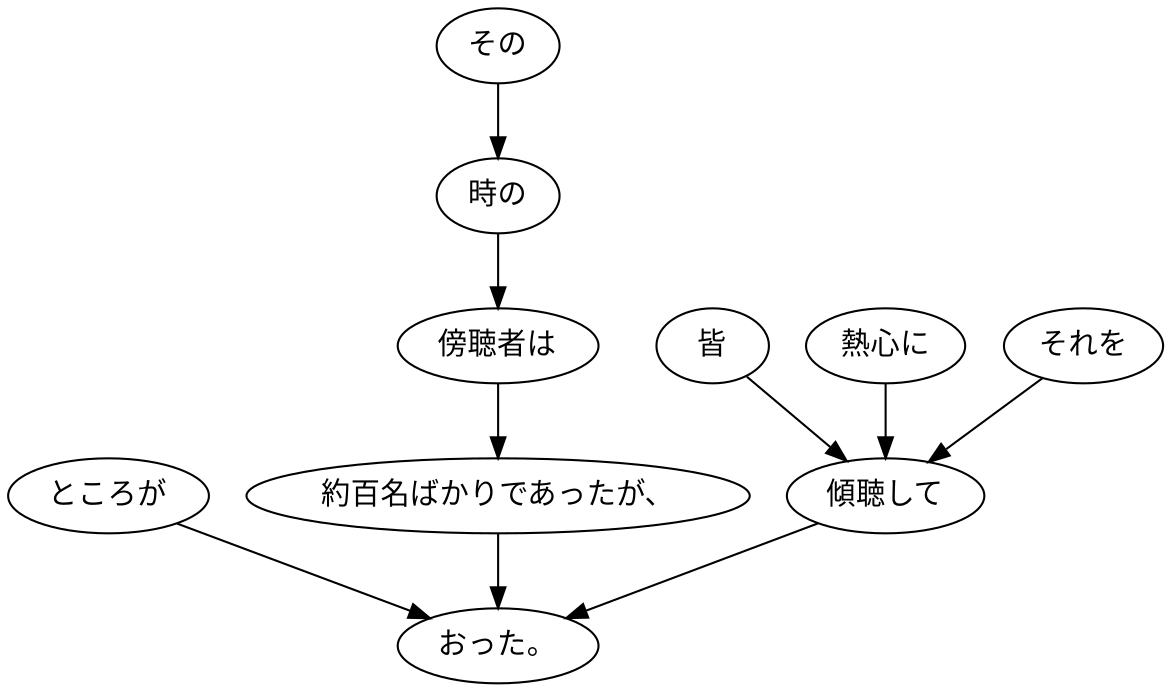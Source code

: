 digraph graph305 {
	node0 [label="ところが"];
	node1 [label="その"];
	node2 [label="時の"];
	node3 [label="傍聴者は"];
	node4 [label="約百名ばかりであったが、"];
	node5 [label="皆"];
	node6 [label="熱心に"];
	node7 [label="それを"];
	node8 [label="傾聴して"];
	node9 [label="おった。"];
	node0 -> node9;
	node1 -> node2;
	node2 -> node3;
	node3 -> node4;
	node4 -> node9;
	node5 -> node8;
	node6 -> node8;
	node7 -> node8;
	node8 -> node9;
}
